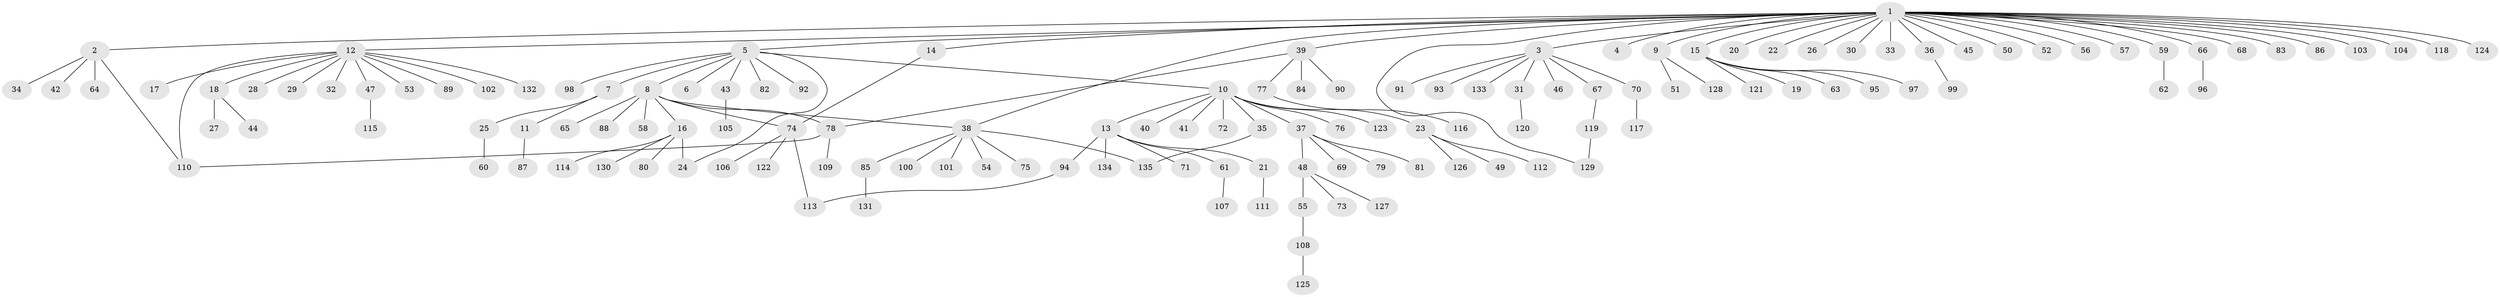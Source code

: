 // coarse degree distribution, {34: 0.009259259259259259, 8: 0.009259259259259259, 1: 0.7407407407407407, 10: 0.018518518518518517, 3: 0.037037037037037035, 2: 0.10185185185185185, 9: 0.009259259259259259, 11: 0.009259259259259259, 6: 0.009259259259259259, 5: 0.027777777777777776, 4: 0.018518518518518517, 7: 0.009259259259259259}
// Generated by graph-tools (version 1.1) at 2025/23/03/03/25 07:23:55]
// undirected, 135 vertices, 143 edges
graph export_dot {
graph [start="1"]
  node [color=gray90,style=filled];
  1;
  2;
  3;
  4;
  5;
  6;
  7;
  8;
  9;
  10;
  11;
  12;
  13;
  14;
  15;
  16;
  17;
  18;
  19;
  20;
  21;
  22;
  23;
  24;
  25;
  26;
  27;
  28;
  29;
  30;
  31;
  32;
  33;
  34;
  35;
  36;
  37;
  38;
  39;
  40;
  41;
  42;
  43;
  44;
  45;
  46;
  47;
  48;
  49;
  50;
  51;
  52;
  53;
  54;
  55;
  56;
  57;
  58;
  59;
  60;
  61;
  62;
  63;
  64;
  65;
  66;
  67;
  68;
  69;
  70;
  71;
  72;
  73;
  74;
  75;
  76;
  77;
  78;
  79;
  80;
  81;
  82;
  83;
  84;
  85;
  86;
  87;
  88;
  89;
  90;
  91;
  92;
  93;
  94;
  95;
  96;
  97;
  98;
  99;
  100;
  101;
  102;
  103;
  104;
  105;
  106;
  107;
  108;
  109;
  110;
  111;
  112;
  113;
  114;
  115;
  116;
  117;
  118;
  119;
  120;
  121;
  122;
  123;
  124;
  125;
  126;
  127;
  128;
  129;
  130;
  131;
  132;
  133;
  134;
  135;
  1 -- 2;
  1 -- 3;
  1 -- 4;
  1 -- 5;
  1 -- 9;
  1 -- 12;
  1 -- 14;
  1 -- 15;
  1 -- 20;
  1 -- 22;
  1 -- 26;
  1 -- 30;
  1 -- 33;
  1 -- 36;
  1 -- 38;
  1 -- 39;
  1 -- 45;
  1 -- 50;
  1 -- 52;
  1 -- 56;
  1 -- 57;
  1 -- 59;
  1 -- 66;
  1 -- 68;
  1 -- 83;
  1 -- 86;
  1 -- 103;
  1 -- 104;
  1 -- 118;
  1 -- 124;
  1 -- 129;
  2 -- 34;
  2 -- 42;
  2 -- 64;
  2 -- 110;
  3 -- 31;
  3 -- 46;
  3 -- 67;
  3 -- 70;
  3 -- 91;
  3 -- 93;
  3 -- 133;
  5 -- 6;
  5 -- 7;
  5 -- 8;
  5 -- 10;
  5 -- 24;
  5 -- 43;
  5 -- 82;
  5 -- 92;
  5 -- 98;
  7 -- 11;
  7 -- 25;
  8 -- 16;
  8 -- 38;
  8 -- 58;
  8 -- 65;
  8 -- 74;
  8 -- 78;
  8 -- 88;
  9 -- 51;
  9 -- 128;
  10 -- 13;
  10 -- 23;
  10 -- 35;
  10 -- 37;
  10 -- 40;
  10 -- 41;
  10 -- 72;
  10 -- 76;
  10 -- 123;
  11 -- 87;
  12 -- 17;
  12 -- 18;
  12 -- 28;
  12 -- 29;
  12 -- 32;
  12 -- 47;
  12 -- 53;
  12 -- 89;
  12 -- 102;
  12 -- 110;
  12 -- 132;
  13 -- 21;
  13 -- 61;
  13 -- 71;
  13 -- 94;
  13 -- 134;
  14 -- 74;
  15 -- 19;
  15 -- 63;
  15 -- 95;
  15 -- 97;
  15 -- 121;
  16 -- 24;
  16 -- 80;
  16 -- 114;
  16 -- 130;
  18 -- 27;
  18 -- 44;
  21 -- 111;
  23 -- 49;
  23 -- 112;
  23 -- 126;
  25 -- 60;
  31 -- 120;
  35 -- 135;
  36 -- 99;
  37 -- 48;
  37 -- 69;
  37 -- 79;
  37 -- 81;
  38 -- 54;
  38 -- 75;
  38 -- 85;
  38 -- 100;
  38 -- 101;
  38 -- 135;
  39 -- 77;
  39 -- 78;
  39 -- 84;
  39 -- 90;
  43 -- 105;
  47 -- 115;
  48 -- 55;
  48 -- 73;
  48 -- 127;
  55 -- 108;
  59 -- 62;
  61 -- 107;
  66 -- 96;
  67 -- 119;
  70 -- 117;
  74 -- 106;
  74 -- 113;
  74 -- 122;
  77 -- 116;
  78 -- 109;
  78 -- 110;
  85 -- 131;
  94 -- 113;
  108 -- 125;
  119 -- 129;
}
